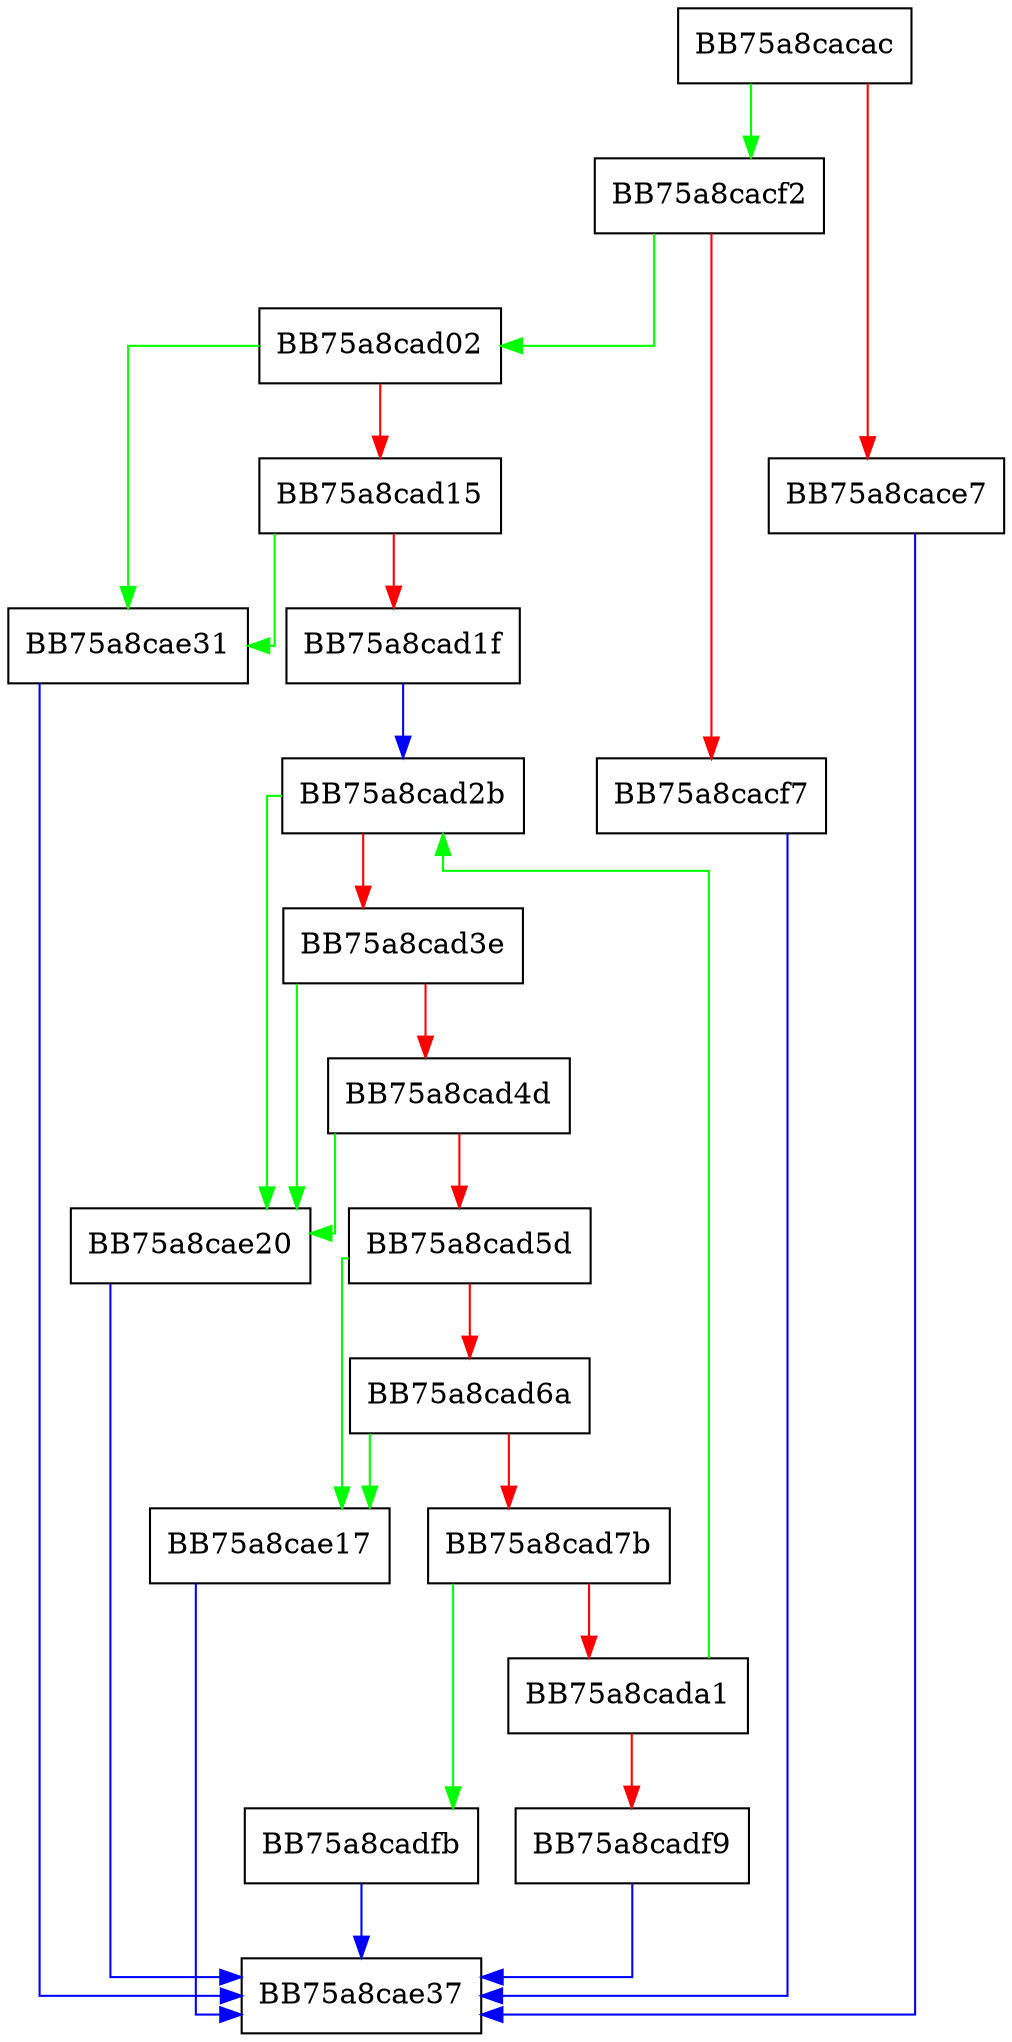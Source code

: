 digraph _enumerate_sections {
  node [shape="box"];
  graph [splines=ortho];
  BB75a8cacac -> BB75a8cacf2 [color="green"];
  BB75a8cacac -> BB75a8cace7 [color="red"];
  BB75a8cace7 -> BB75a8cae37 [color="blue"];
  BB75a8cacf2 -> BB75a8cad02 [color="green"];
  BB75a8cacf2 -> BB75a8cacf7 [color="red"];
  BB75a8cacf7 -> BB75a8cae37 [color="blue"];
  BB75a8cad02 -> BB75a8cae31 [color="green"];
  BB75a8cad02 -> BB75a8cad15 [color="red"];
  BB75a8cad15 -> BB75a8cae31 [color="green"];
  BB75a8cad15 -> BB75a8cad1f [color="red"];
  BB75a8cad1f -> BB75a8cad2b [color="blue"];
  BB75a8cad2b -> BB75a8cae20 [color="green"];
  BB75a8cad2b -> BB75a8cad3e [color="red"];
  BB75a8cad3e -> BB75a8cae20 [color="green"];
  BB75a8cad3e -> BB75a8cad4d [color="red"];
  BB75a8cad4d -> BB75a8cae20 [color="green"];
  BB75a8cad4d -> BB75a8cad5d [color="red"];
  BB75a8cad5d -> BB75a8cae17 [color="green"];
  BB75a8cad5d -> BB75a8cad6a [color="red"];
  BB75a8cad6a -> BB75a8cae17 [color="green"];
  BB75a8cad6a -> BB75a8cad7b [color="red"];
  BB75a8cad7b -> BB75a8cadfb [color="green"];
  BB75a8cad7b -> BB75a8cada1 [color="red"];
  BB75a8cada1 -> BB75a8cad2b [color="green"];
  BB75a8cada1 -> BB75a8cadf9 [color="red"];
  BB75a8cadf9 -> BB75a8cae37 [color="blue"];
  BB75a8cadfb -> BB75a8cae37 [color="blue"];
  BB75a8cae17 -> BB75a8cae37 [color="blue"];
  BB75a8cae20 -> BB75a8cae37 [color="blue"];
  BB75a8cae31 -> BB75a8cae37 [color="blue"];
}